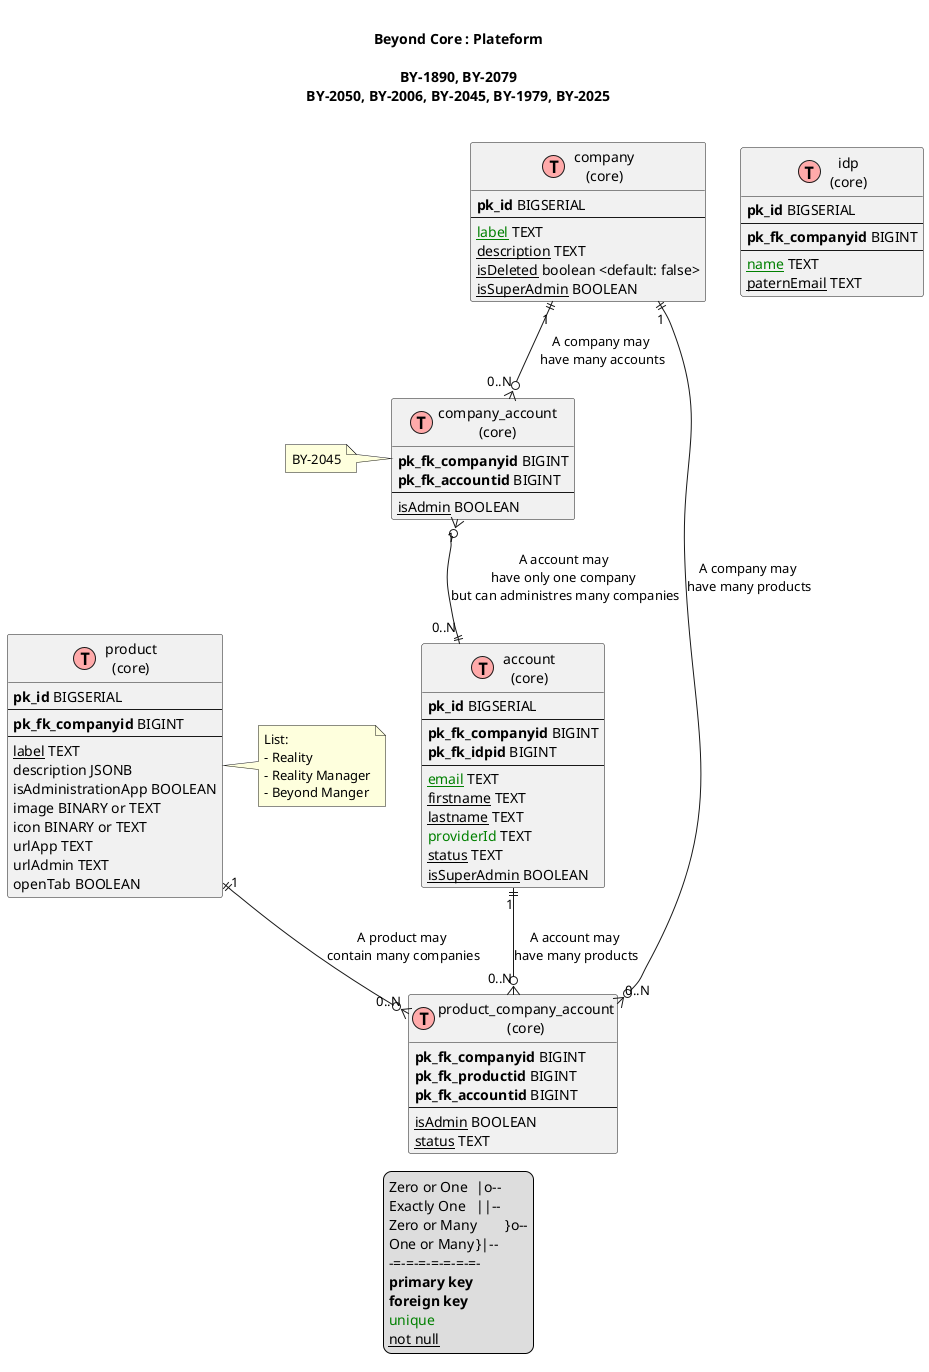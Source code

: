 @startuml

title

Beyond Core : Plateform

BY-1890, BY-2079
BY-2050, BY-2006, BY-2045, BY-1979, BY-2025

end title

' hide the spot
' hide circle

' avoid problems with angled crows feet
' skinparam linetype ortho


' https://gist.github.com/QuantumGhost/0955a45383a0b6c0bc24f9654b3cb561

' uncomment the line below if you're using computer with a retina display
' skinparam dpi 300
!define Table(name,desc) class name as "desc" << (T,#FFAAAA) >>
' we use bold for primary key
' green color for unique
' and underscore for not_null
!define primary_key(x) <b>x</b>
!define foreign_key(x) <b>x</b>
!define unique(x) <color:green>x</color>
!define not_null(x) <u>x</u>
' other tags available:
' <i></i>
' <back:COLOR></color>, where color is a color name or html color code
' (#FFAACC)
' see: http://plantuml.com/classes.html#More
hide methods
hide stereotypes

Table(account, "account\n(core)") {
  primary_key(pk_id) BIGSERIAL
  ---
  foreign_key(pk_fk_companyid) BIGINT
  foreign_key(pk_fk_idpid) BIGINT
  ---
  not_null(unique(email)) TEXT
  not_null(firstname) TEXT
  not_null(lastname) TEXT
  unique(providerId) TEXT
  not_null(status) TEXT
  not_null(isSuperAdmin) BOOLEAN
}

Table(company, "company\n(core)") {
  primary_key(pk_id) BIGSERIAL
  ---
  not_null(unique(label)) TEXT
  not_null(description) TEXT
  not_null(isDeleted) boolean <default: false>
  not_null(isSuperAdmin) BOOLEAN
}

Table(companyAccount, "company_account\n(core)") {
  foreign_key(pk_fk_companyid) BIGINT
  foreign_key(pk_fk_accountid) BIGINT
  ---
  not_null(isAdmin) BOOLEAN
}
note left
  BY-2045
end note

Table(idp, "idp\n(core)") {
  primary_key(pk_id) BIGSERIAL
  ---
  foreign_key(pk_fk_companyid) BIGINT
  ---
  not_null(unique(name)) TEXT
  not_null(paternEmail) TEXT
}

Table(product, "product\n(core)") {
  primary_key(pk_id) BIGSERIAL
  ---
  foreign_key(pk_fk_companyid) BIGINT
  ---
  not_null(label) TEXT
  description JSONB
  isAdministrationApp BOOLEAN
  image BINARY or TEXT
  icon BINARY or TEXT
  urlApp TEXT
  urlAdmin TEXT
  openTab BOOLEAN
}
note right
  List:
  - Reality
  - Reality Manager
  - Beyond Manger
end note

Table(productCompanyAccount, "product_company_account\n(core)") {
  foreign_key(pk_fk_companyid) BIGINT
  foreign_key(pk_fk_productid) BIGINT
  foreign_key(pk_fk_accountid) BIGINT
  ---
  not_null(isAdmin) BOOLEAN
  not_null(status) TEXT
}


' relationships

' product company account
company "1" ||--o{ "0..N" productCompanyAccount: A company may \nhave many products
product "1" ||--o{ "0..N" productCompanyAccount: A product may \ncontain many companies
account "1" ||--o{ "0..N" productCompanyAccount: A account may \nhave many products

' company
company "1" ||--o{ "0..N" companyAccount : A company may \nhave many accounts
companyAccount "1" }o--|| "0..N" account : A account may \nhave only one company \nbut can administres many companies
' idp "0..N" }o--|| "1" company : A company may \nhave many IDPs

legend bottom
  Zero or One	|o--
  Exactly One	||--
  Zero or Many	}o--
  One or Many	}|--
  -=-=-=-=-=-=-=-
  primary_key("primary key")
  foreign_key("foreign key")
  unique(unique)
  not_null("not null")
endlegend

@enduml
